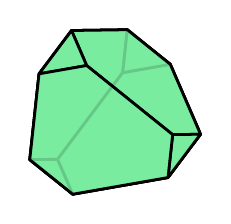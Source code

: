 % polymake for julian
% Thu Jul  5 11:56:52 2018
% q

\begin{tikzpicture}[x  = {(0.959cm,0.111cm)},
                    y  = {(-0.133cm,0.989cm)},
                    z  = {(0.251cm,0.101cm)},
                    scale = .5,
                    color = {lightgray}]


  % DEF POINTS
  \coordinate (v0_q) at (2, 1, -1);
  \coordinate (v1_q) at (1, 2, -1);
  \coordinate (v2_q) at (2, -1, 1);
  \coordinate (v3_q) at (1, -1, 2);
  \coordinate (v4_q) at (1, 1, -2);
  \coordinate (v5_q) at (-1, 2, 1);
  \coordinate (v6_q) at (-1, 1, 2);
  \coordinate (v7_q) at (1, -2, 1);
  \coordinate (v8_q) at (-1, -1, -2);
  \coordinate (v9_q) at (-1, -2, -1);
  \coordinate (v10_q) at (-2, 1, 1);
  \coordinate (v11_q) at (-2, -1, -1);


  % EDGES STYLE
  \definecolor{edgecolor_q}{rgb}{ 0,0,0 }
  \tikzstyle{facestyle_q} = [fill=none, fill opacity=0.85, preaction={draw=white, line cap=round, line width=1.5 pt}, draw=edgecolor_q, line width=1 pt, line cap=round, line join=round]


  % FACES and EDGES and POINTS in the right order
  \draw[facestyle_q] (v8_q) -- (v9_q) -- (v11_q) -- (v8_q) -- cycle;
  \draw[facestyle_q] (v4_q) -- (v8_q) -- (v11_q) -- (v10_q) -- (v5_q) -- (v1_q) -- (v4_q) -- cycle;
  \draw[facestyle_q] (v0_q) -- (v2_q) -- (v7_q) -- (v9_q) -- (v8_q) -- (v4_q) -- (v0_q) -- cycle;


  %POINTS


  %FACETS
  \draw[facestyle_q] (v0_q) -- (v4_q) -- (v1_q) -- (v0_q) -- cycle;


  %POINTS


  %FACETS
  \draw[facestyle_q] (v3_q) -- (v2_q) -- (v0_q) -- (v1_q) -- (v5_q) -- (v6_q) -- (v3_q) -- cycle;


  %POINTS


  %FACETS
  \draw[facestyle_q] (v7_q) -- (v2_q) -- (v3_q) -- (v7_q) -- cycle;


  %POINTS


  %FACETS
  \draw[facestyle_q] (v10_q) -- (v6_q) -- (v5_q) -- (v10_q) -- cycle;


  %POINTS


  %FACETS
  \draw[facestyle_q] (v9_q) -- (v7_q) -- (v3_q) -- (v6_q) -- (v10_q) -- (v11_q) -- (v9_q) -- cycle;


  %POINTS


  %FACETS

  % DEF POINTS
  \coordinate (v0_unnamed__1) at (2, 1, -1);
  \coordinate (v1_unnamed__1) at (1, 2, -1);
  \coordinate (v2_unnamed__1) at (2, -1, 1);
  \coordinate (v3_unnamed__1) at (1, -1, 2);
  \coordinate (v4_unnamed__1) at (1, 1, -2);
  \coordinate (v5_unnamed__1) at (-1, 2, 1);
  \coordinate (v6_unnamed__1) at (-1, 1, 2);
  \coordinate (v7_unnamed__1) at (1, -2, 1);
  \coordinate (v8_unnamed__1) at (-1, -1, -2);
  \coordinate (v9_unnamed__1) at (-1, -2, -1);
  \coordinate (v10_unnamed__1) at (-2, 1, 1);
  \coordinate (v11_unnamed__1) at (-2, -1, -1);


  % EDGES STYLE
  \definecolor{edgecolor_unnamed__1}{rgb}{ 0,0,0 }

  % FACES STYLE
  \definecolor{facetcolor_unnamed__1}{rgb}{ 0.467,0.925,0.62 }

  \tikzstyle{facestyle_unnamed__1} = [fill=facetcolor_unnamed__1, fill opacity=0.85, draw=edgecolor_unnamed__1, line width=1 pt, line cap=round, line join=round]


  % FACES and EDGES and POINTS in the right order
  \draw[facestyle_unnamed__1] (v8_unnamed__1) -- (v9_unnamed__1) -- (v11_unnamed__1) -- (v8_unnamed__1) -- cycle;
  \draw[facestyle_unnamed__1] (v4_unnamed__1) -- (v8_unnamed__1) -- (v11_unnamed__1) -- (v10_unnamed__1) -- (v5_unnamed__1) -- (v1_unnamed__1) -- (v4_unnamed__1) -- cycle;
  \draw[facestyle_unnamed__1] (v0_unnamed__1) -- (v2_unnamed__1) -- (v7_unnamed__1) -- (v9_unnamed__1) -- (v8_unnamed__1) -- (v4_unnamed__1) -- (v0_unnamed__1) -- cycle;


  %POINTS


  %FACETS
  \draw[facestyle_unnamed__1] (v0_unnamed__1) -- (v4_unnamed__1) -- (v1_unnamed__1) -- (v0_unnamed__1) -- cycle;


  %POINTS


  %FACETS
  \draw[facestyle_unnamed__1] (v3_unnamed__1) -- (v2_unnamed__1) -- (v0_unnamed__1) -- (v1_unnamed__1) -- (v5_unnamed__1) -- (v6_unnamed__1) -- (v3_unnamed__1) -- cycle;


  %POINTS


  %FACETS
  \draw[facestyle_unnamed__1] (v7_unnamed__1) -- (v2_unnamed__1) -- (v3_unnamed__1) -- (v7_unnamed__1) -- cycle;


  %POINTS


  %FACETS
  \draw[facestyle_unnamed__1] (v10_unnamed__1) -- (v6_unnamed__1) -- (v5_unnamed__1) -- (v10_unnamed__1) -- cycle;


  %POINTS


  %FACETS
  \draw[facestyle_unnamed__1] (v9_unnamed__1) -- (v7_unnamed__1) -- (v3_unnamed__1) -- (v6_unnamed__1) -- (v10_unnamed__1) -- (v11_unnamed__1) -- (v9_unnamed__1) -- cycle;


  %POINTS


  %FACETS

\end{tikzpicture}
